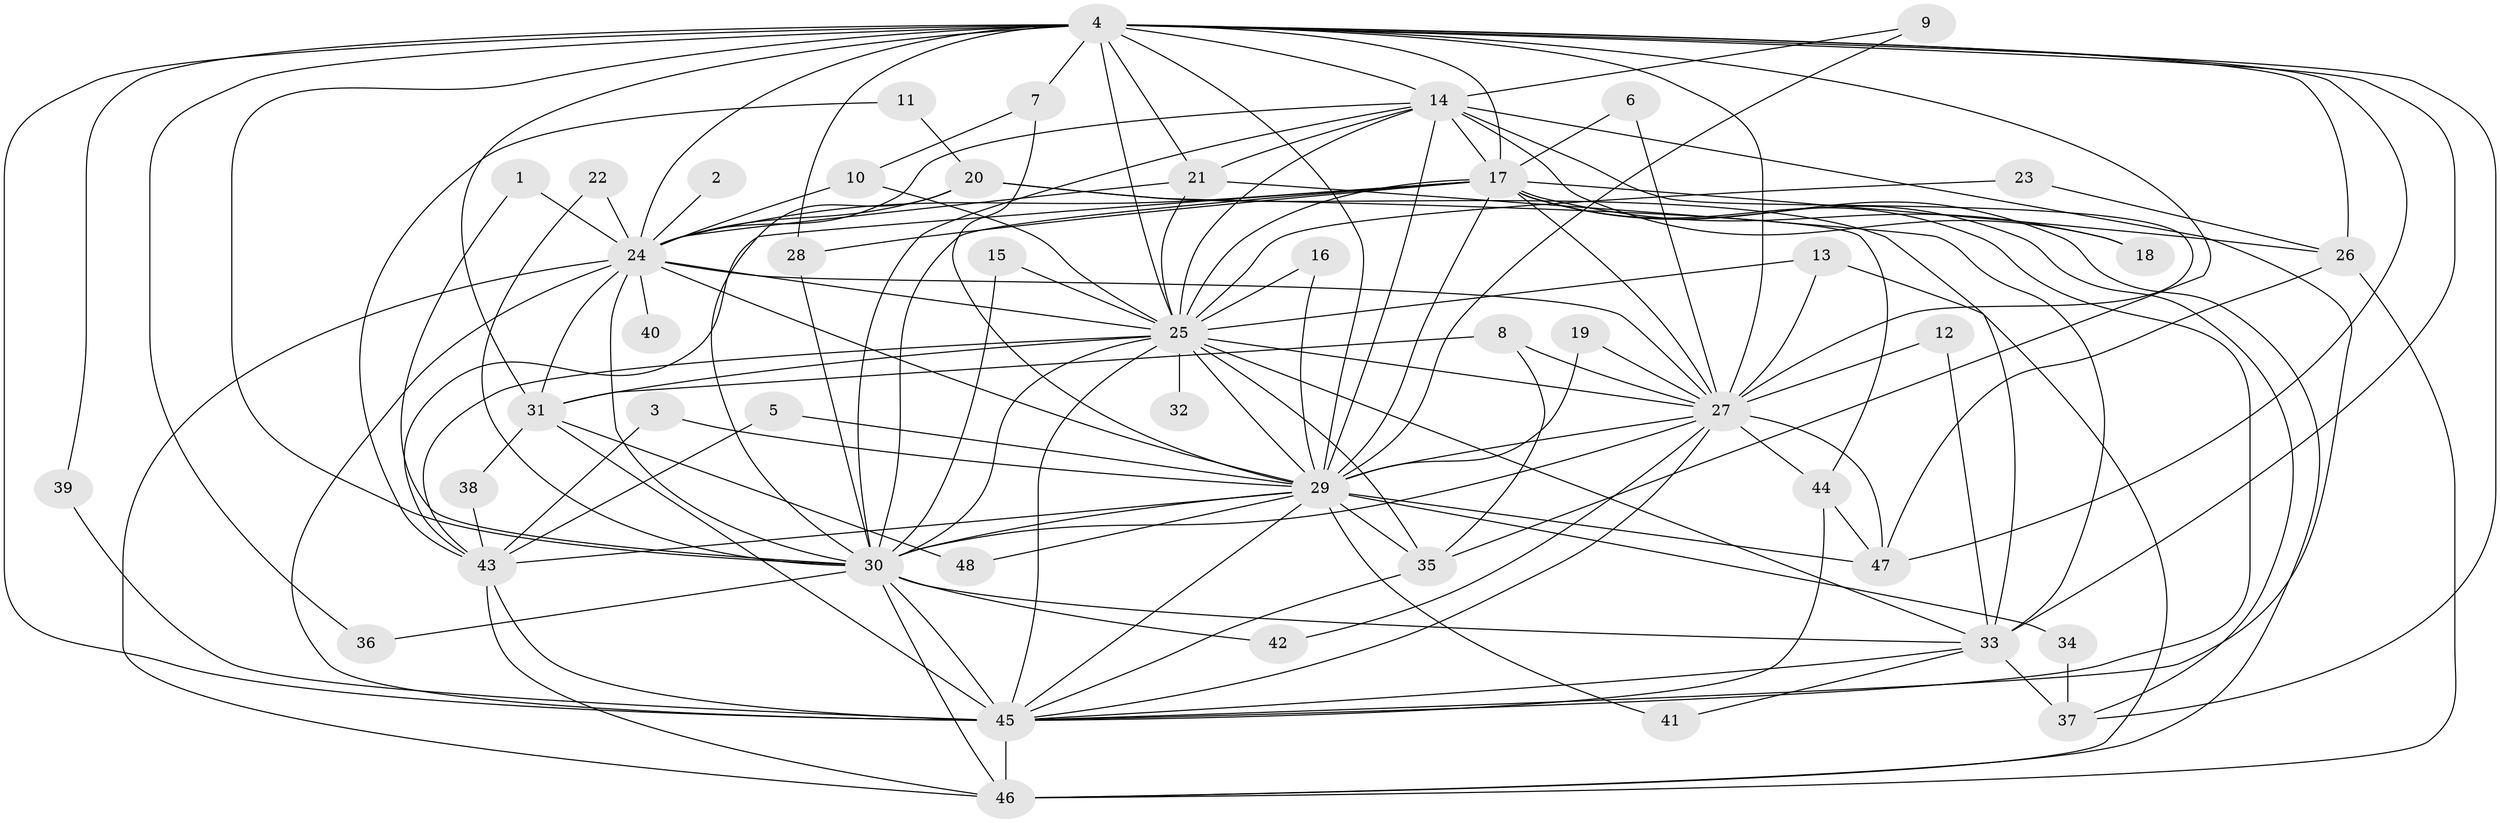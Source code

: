 // original degree distribution, {12: 0.020833333333333332, 29: 0.010416666666666666, 17: 0.010416666666666666, 24: 0.010416666666666666, 18: 0.010416666666666666, 21: 0.010416666666666666, 20: 0.020833333333333332, 22: 0.010416666666666666, 4: 0.07291666666666667, 2: 0.5625, 5: 0.08333333333333333, 8: 0.010416666666666666, 6: 0.010416666666666666, 3: 0.14583333333333334, 7: 0.010416666666666666}
// Generated by graph-tools (version 1.1) at 2025/25/03/09/25 03:25:39]
// undirected, 48 vertices, 136 edges
graph export_dot {
graph [start="1"]
  node [color=gray90,style=filled];
  1;
  2;
  3;
  4;
  5;
  6;
  7;
  8;
  9;
  10;
  11;
  12;
  13;
  14;
  15;
  16;
  17;
  18;
  19;
  20;
  21;
  22;
  23;
  24;
  25;
  26;
  27;
  28;
  29;
  30;
  31;
  32;
  33;
  34;
  35;
  36;
  37;
  38;
  39;
  40;
  41;
  42;
  43;
  44;
  45;
  46;
  47;
  48;
  1 -- 24 [weight=1.0];
  1 -- 30 [weight=1.0];
  2 -- 24 [weight=1.0];
  3 -- 29 [weight=1.0];
  3 -- 43 [weight=1.0];
  4 -- 7 [weight=2.0];
  4 -- 14 [weight=2.0];
  4 -- 17 [weight=2.0];
  4 -- 21 [weight=1.0];
  4 -- 24 [weight=2.0];
  4 -- 25 [weight=3.0];
  4 -- 26 [weight=2.0];
  4 -- 27 [weight=4.0];
  4 -- 28 [weight=3.0];
  4 -- 29 [weight=2.0];
  4 -- 30 [weight=3.0];
  4 -- 31 [weight=2.0];
  4 -- 33 [weight=1.0];
  4 -- 35 [weight=1.0];
  4 -- 36 [weight=1.0];
  4 -- 37 [weight=1.0];
  4 -- 39 [weight=1.0];
  4 -- 45 [weight=3.0];
  4 -- 47 [weight=2.0];
  5 -- 29 [weight=1.0];
  5 -- 43 [weight=1.0];
  6 -- 17 [weight=1.0];
  6 -- 27 [weight=1.0];
  7 -- 10 [weight=1.0];
  7 -- 29 [weight=1.0];
  8 -- 27 [weight=1.0];
  8 -- 31 [weight=1.0];
  8 -- 35 [weight=1.0];
  9 -- 14 [weight=1.0];
  9 -- 29 [weight=1.0];
  10 -- 24 [weight=1.0];
  10 -- 25 [weight=1.0];
  11 -- 20 [weight=1.0];
  11 -- 43 [weight=1.0];
  12 -- 27 [weight=1.0];
  12 -- 33 [weight=1.0];
  13 -- 25 [weight=1.0];
  13 -- 27 [weight=1.0];
  13 -- 46 [weight=1.0];
  14 -- 17 [weight=1.0];
  14 -- 18 [weight=1.0];
  14 -- 21 [weight=1.0];
  14 -- 24 [weight=1.0];
  14 -- 25 [weight=1.0];
  14 -- 27 [weight=1.0];
  14 -- 29 [weight=1.0];
  14 -- 30 [weight=1.0];
  14 -- 45 [weight=1.0];
  15 -- 25 [weight=1.0];
  15 -- 30 [weight=1.0];
  16 -- 25 [weight=1.0];
  16 -- 29 [weight=1.0];
  17 -- 18 [weight=1.0];
  17 -- 24 [weight=1.0];
  17 -- 25 [weight=1.0];
  17 -- 26 [weight=1.0];
  17 -- 27 [weight=1.0];
  17 -- 28 [weight=1.0];
  17 -- 29 [weight=2.0];
  17 -- 30 [weight=1.0];
  17 -- 37 [weight=1.0];
  17 -- 43 [weight=1.0];
  17 -- 45 [weight=1.0];
  17 -- 46 [weight=1.0];
  19 -- 27 [weight=1.0];
  19 -- 29 [weight=1.0];
  20 -- 24 [weight=1.0];
  20 -- 30 [weight=1.0];
  20 -- 33 [weight=1.0];
  20 -- 44 [weight=1.0];
  21 -- 24 [weight=1.0];
  21 -- 25 [weight=1.0];
  21 -- 33 [weight=1.0];
  22 -- 24 [weight=1.0];
  22 -- 30 [weight=1.0];
  23 -- 25 [weight=1.0];
  23 -- 26 [weight=1.0];
  24 -- 25 [weight=1.0];
  24 -- 27 [weight=1.0];
  24 -- 29 [weight=2.0];
  24 -- 30 [weight=2.0];
  24 -- 31 [weight=1.0];
  24 -- 40 [weight=1.0];
  24 -- 45 [weight=1.0];
  24 -- 46 [weight=1.0];
  25 -- 27 [weight=2.0];
  25 -- 29 [weight=1.0];
  25 -- 30 [weight=1.0];
  25 -- 31 [weight=1.0];
  25 -- 32 [weight=2.0];
  25 -- 33 [weight=1.0];
  25 -- 35 [weight=1.0];
  25 -- 43 [weight=1.0];
  25 -- 45 [weight=1.0];
  26 -- 46 [weight=1.0];
  26 -- 47 [weight=1.0];
  27 -- 29 [weight=1.0];
  27 -- 30 [weight=2.0];
  27 -- 42 [weight=1.0];
  27 -- 44 [weight=1.0];
  27 -- 45 [weight=1.0];
  27 -- 47 [weight=1.0];
  28 -- 30 [weight=1.0];
  29 -- 30 [weight=1.0];
  29 -- 34 [weight=1.0];
  29 -- 35 [weight=2.0];
  29 -- 41 [weight=1.0];
  29 -- 43 [weight=1.0];
  29 -- 45 [weight=2.0];
  29 -- 47 [weight=1.0];
  29 -- 48 [weight=1.0];
  30 -- 33 [weight=1.0];
  30 -- 36 [weight=1.0];
  30 -- 42 [weight=1.0];
  30 -- 45 [weight=1.0];
  30 -- 46 [weight=1.0];
  31 -- 38 [weight=1.0];
  31 -- 45 [weight=2.0];
  31 -- 48 [weight=1.0];
  33 -- 37 [weight=1.0];
  33 -- 41 [weight=1.0];
  33 -- 45 [weight=1.0];
  34 -- 37 [weight=1.0];
  35 -- 45 [weight=1.0];
  38 -- 43 [weight=1.0];
  39 -- 45 [weight=1.0];
  43 -- 45 [weight=1.0];
  43 -- 46 [weight=1.0];
  44 -- 45 [weight=1.0];
  44 -- 47 [weight=2.0];
  45 -- 46 [weight=1.0];
}
